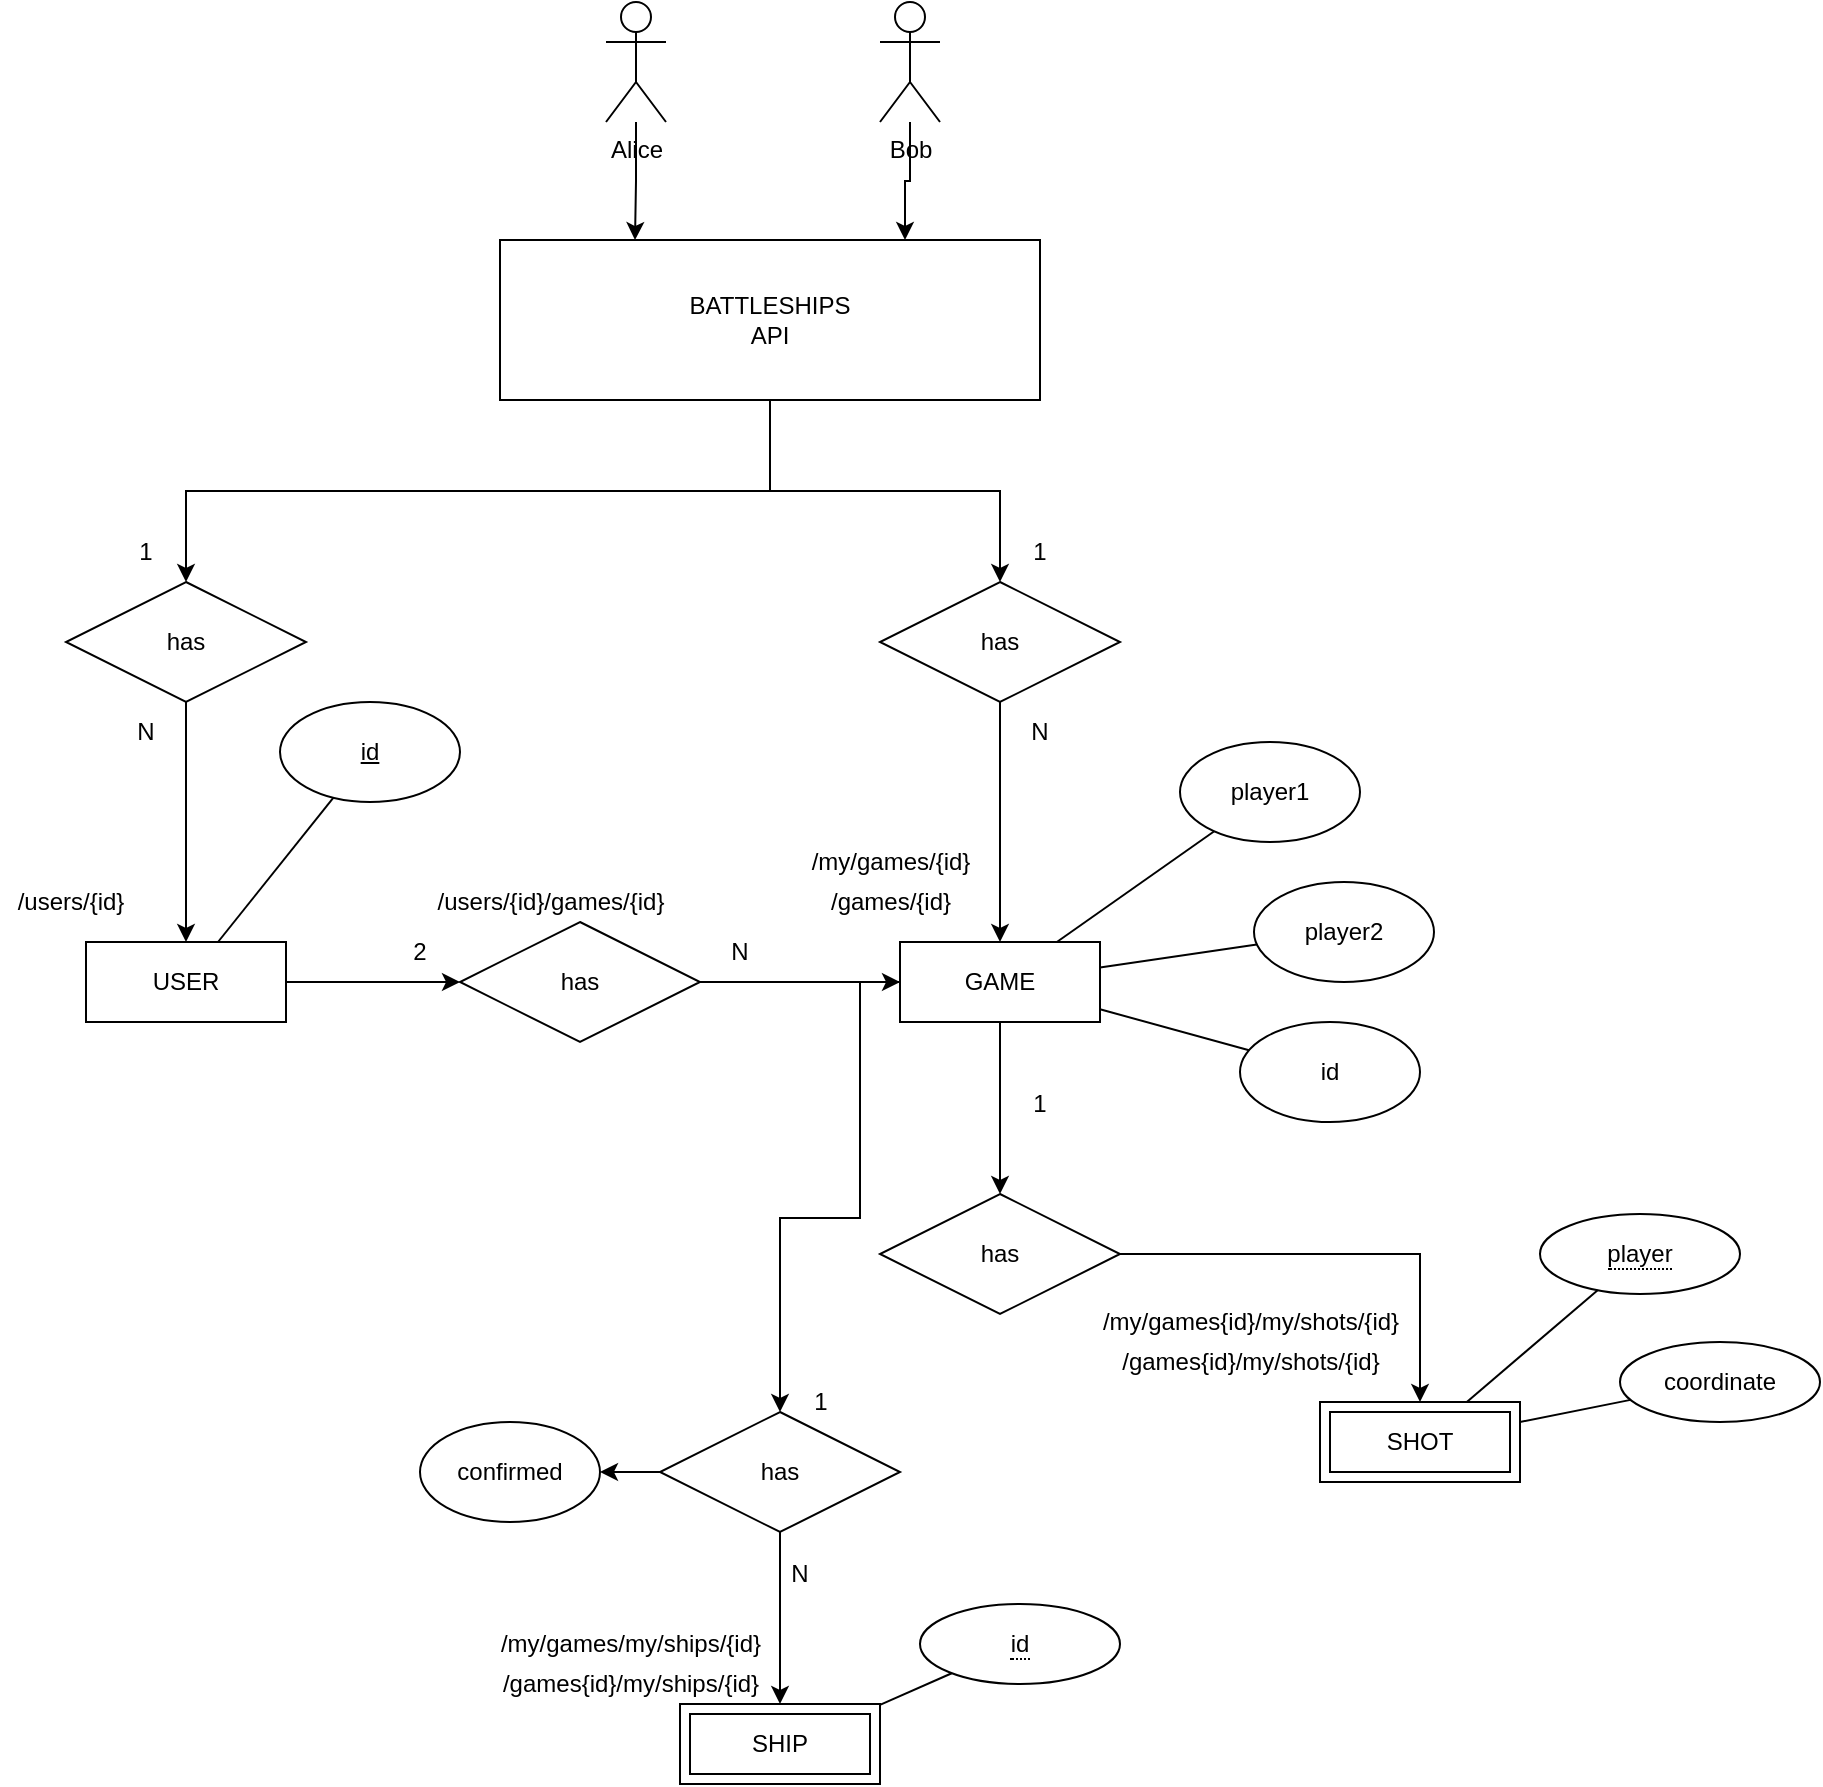 <mxfile version="15.5.4" type="embed"><diagram id="sa6Q3xUmAi24UDrEMSUv" name="Página-1"><mxGraphModel dx="2296" dy="2635" grid="1" gridSize="10" guides="1" tooltips="1" connect="1" arrows="1" fold="1" page="1" pageScale="1" pageWidth="827" pageHeight="1169" math="0" shadow="0"><root><mxCell id="0"/><mxCell id="1" parent="0"/><mxCell id="324" style="edgeStyle=orthogonalEdgeStyle;rounded=0;orthogonalLoop=1;jettySize=auto;html=1;entryX=0.75;entryY=0;entryDx=0;entryDy=0;" parent="1" source="321" target="323" edge="1"><mxGeometry relative="1" as="geometry"/></mxCell><mxCell id="321" value="Bob" style="shape=umlActor;verticalLabelPosition=bottom;verticalAlign=top;html=1;outlineConnect=0;" parent="1" vertex="1"><mxGeometry x="-690" y="-1340" width="30" height="60" as="geometry"/></mxCell><mxCell id="455" style="edgeStyle=orthogonalEdgeStyle;rounded=0;orthogonalLoop=1;jettySize=auto;html=1;exitX=0.5;exitY=1;exitDx=0;exitDy=0;" edge="1" parent="1" source="323" target="454"><mxGeometry relative="1" as="geometry"/></mxCell><mxCell id="458" style="edgeStyle=orthogonalEdgeStyle;rounded=0;orthogonalLoop=1;jettySize=auto;html=1;" edge="1" parent="1" source="323" target="457"><mxGeometry relative="1" as="geometry"/></mxCell><mxCell id="323" value="BATTLESHIPS &lt;br&gt;API" style="rounded=0;whiteSpace=wrap;html=1;" parent="1" vertex="1"><mxGeometry x="-880" y="-1221" width="270" height="80" as="geometry"/></mxCell><mxCell id="409" style="edgeStyle=orthogonalEdgeStyle;rounded=0;orthogonalLoop=1;jettySize=auto;html=1;entryX=0.25;entryY=0;entryDx=0;entryDy=0;" parent="1" source="406" target="323" edge="1"><mxGeometry relative="1" as="geometry"/></mxCell><mxCell id="406" value="Alice" style="shape=umlActor;verticalLabelPosition=bottom;verticalAlign=top;html=1;outlineConnect=0;" parent="1" vertex="1"><mxGeometry x="-827" y="-1340" width="30" height="60" as="geometry"/></mxCell><mxCell id="442" value="player1" style="ellipse;whiteSpace=wrap;html=1;" vertex="1" parent="1"><mxGeometry x="-540" y="-970" width="90" height="50" as="geometry"/></mxCell><mxCell id="443" value="player2" style="ellipse;whiteSpace=wrap;html=1;" vertex="1" parent="1"><mxGeometry x="-503" y="-900" width="90" height="50" as="geometry"/></mxCell><mxCell id="446" value="" style="endArrow=none;html=1;rounded=0;startArrow=none;" edge="1" parent="1" source="476" target="453"><mxGeometry width="50" height="50" relative="1" as="geometry"><mxPoint x="-720" y="-810" as="sourcePoint"/><mxPoint x="-570" y="-852" as="targetPoint"/></mxGeometry></mxCell><mxCell id="447" value="" style="endArrow=none;html=1;rounded=0;" edge="1" parent="1" source="442" target="453"><mxGeometry width="50" height="50" relative="1" as="geometry"><mxPoint x="-487.34" y="-856.532" as="sourcePoint"/><mxPoint x="-570" y="-828" as="targetPoint"/></mxGeometry></mxCell><mxCell id="448" value="" style="endArrow=none;html=1;rounded=0;" edge="1" parent="1" source="443" target="453"><mxGeometry width="50" height="50" relative="1" as="geometry"><mxPoint x="-478.24" y="-743.514" as="sourcePoint"/><mxPoint x="-582.857" y="-810" as="targetPoint"/></mxGeometry></mxCell><mxCell id="517" style="edgeStyle=orthogonalEdgeStyle;rounded=0;orthogonalLoop=1;jettySize=auto;html=1;" edge="1" parent="1" source="452" target="516"><mxGeometry relative="1" as="geometry"/></mxCell><mxCell id="452" value="USER" style="whiteSpace=wrap;html=1;align=center;" vertex="1" parent="1"><mxGeometry x="-1087" y="-870" width="100" height="40" as="geometry"/></mxCell><mxCell id="495" style="edgeStyle=orthogonalEdgeStyle;rounded=0;orthogonalLoop=1;jettySize=auto;html=1;" edge="1" parent="1" source="453" target="485"><mxGeometry relative="1" as="geometry"/></mxCell><mxCell id="453" value="GAME" style="whiteSpace=wrap;html=1;align=center;" vertex="1" parent="1"><mxGeometry x="-680" y="-870" width="100" height="40" as="geometry"/></mxCell><mxCell id="456" style="edgeStyle=orthogonalEdgeStyle;rounded=0;orthogonalLoop=1;jettySize=auto;html=1;" edge="1" parent="1" source="454" target="452"><mxGeometry relative="1" as="geometry"/></mxCell><mxCell id="454" value="has" style="shape=rhombus;perimeter=rhombusPerimeter;whiteSpace=wrap;html=1;align=center;" vertex="1" parent="1"><mxGeometry x="-1097" y="-1050" width="120" height="60" as="geometry"/></mxCell><mxCell id="459" style="edgeStyle=orthogonalEdgeStyle;rounded=0;orthogonalLoop=1;jettySize=auto;html=1;" edge="1" parent="1" source="457" target="453"><mxGeometry relative="1" as="geometry"/></mxCell><mxCell id="457" value="has" style="shape=rhombus;perimeter=rhombusPerimeter;whiteSpace=wrap;html=1;align=center;" vertex="1" parent="1"><mxGeometry x="-690" y="-1050" width="120" height="60" as="geometry"/></mxCell><mxCell id="460" value="N" style="text;html=1;strokeColor=none;fillColor=none;align=center;verticalAlign=middle;whiteSpace=wrap;rounded=0;" vertex="1" parent="1"><mxGeometry x="-1087" y="-990" width="60" height="30" as="geometry"/></mxCell><mxCell id="461" value="1" style="text;html=1;strokeColor=none;fillColor=none;align=center;verticalAlign=middle;whiteSpace=wrap;rounded=0;" vertex="1" parent="1"><mxGeometry x="-1087" y="-1080" width="60" height="30" as="geometry"/></mxCell><mxCell id="462" value="N" style="text;html=1;strokeColor=none;fillColor=none;align=center;verticalAlign=middle;whiteSpace=wrap;rounded=0;" vertex="1" parent="1"><mxGeometry x="-640" y="-990" width="60" height="30" as="geometry"/></mxCell><mxCell id="463" value="1" style="text;html=1;strokeColor=none;fillColor=none;align=center;verticalAlign=middle;whiteSpace=wrap;rounded=0;" vertex="1" parent="1"><mxGeometry x="-640" y="-1080" width="60" height="30" as="geometry"/></mxCell><mxCell id="470" style="edgeStyle=orthogonalEdgeStyle;rounded=0;orthogonalLoop=1;jettySize=auto;html=1;" edge="1" parent="1" source="468"><mxGeometry relative="1" as="geometry"><mxPoint x="-740" y="-489" as="targetPoint"/></mxGeometry></mxCell><mxCell id="484" style="edgeStyle=orthogonalEdgeStyle;rounded=0;orthogonalLoop=1;jettySize=auto;html=1;" edge="1" parent="1" source="468" target="483"><mxGeometry relative="1" as="geometry"/></mxCell><mxCell id="468" value="has" style="shape=rhombus;perimeter=rhombusPerimeter;whiteSpace=wrap;html=1;align=center;" vertex="1" parent="1"><mxGeometry x="-800" y="-635" width="120" height="60" as="geometry"/></mxCell><mxCell id="471" value="N" style="text;html=1;strokeColor=none;fillColor=none;align=center;verticalAlign=middle;whiteSpace=wrap;rounded=0;" vertex="1" parent="1"><mxGeometry x="-760" y="-569" width="60" height="30" as="geometry"/></mxCell><mxCell id="472" value="1" style="text;html=1;align=center;verticalAlign=middle;resizable=0;points=[];autosize=1;strokeColor=none;fillColor=none;" vertex="1" parent="1"><mxGeometry x="-730" y="-650" width="20" height="20" as="geometry"/></mxCell><mxCell id="473" value="id" style="ellipse;whiteSpace=wrap;html=1;fontStyle=4" vertex="1" parent="1"><mxGeometry x="-990" y="-990" width="90" height="50" as="geometry"/></mxCell><mxCell id="475" value="" style="endArrow=none;html=1;rounded=0;" edge="1" parent="1" source="452" target="473"><mxGeometry width="50" height="50" relative="1" as="geometry"><mxPoint x="-857.707" y="-1037.829" as="sourcePoint"/><mxPoint x="-891.818" y="-1020" as="targetPoint"/></mxGeometry></mxCell><mxCell id="476" value="id" style="ellipse;whiteSpace=wrap;html=1;" vertex="1" parent="1"><mxGeometry x="-510" y="-830" width="90" height="50" as="geometry"/></mxCell><mxCell id="480" value="" style="endArrow=none;html=1;rounded=0;" edge="1" parent="1" source="514"><mxGeometry width="50" height="50" relative="1" as="geometry"><mxPoint x="-662.086" y="-499.84" as="sourcePoint"/><mxPoint x="-690" y="-488.565" as="targetPoint"/></mxGeometry></mxCell><mxCell id="483" value="confirmed" style="ellipse;whiteSpace=wrap;html=1;" vertex="1" parent="1"><mxGeometry x="-920" y="-630" width="90" height="50" as="geometry"/></mxCell><mxCell id="487" style="edgeStyle=orthogonalEdgeStyle;rounded=0;orthogonalLoop=1;jettySize=auto;html=1;" edge="1" parent="1" source="485" target="508"><mxGeometry relative="1" as="geometry"><mxPoint x="-630" y="-624" as="targetPoint"/></mxGeometry></mxCell><mxCell id="485" value="has" style="shape=rhombus;perimeter=rhombusPerimeter;whiteSpace=wrap;html=1;align=center;" vertex="1" parent="1"><mxGeometry x="-690" y="-744" width="120" height="60" as="geometry"/></mxCell><mxCell id="490" value="1" style="text;html=1;strokeColor=none;fillColor=none;align=center;verticalAlign=middle;whiteSpace=wrap;rounded=0;" vertex="1" parent="1"><mxGeometry x="-640" y="-804" width="60" height="30" as="geometry"/></mxCell><mxCell id="501" style="edgeStyle=orthogonalEdgeStyle;rounded=0;orthogonalLoop=1;jettySize=auto;html=1;" edge="1" parent="1" source="453" target="468"><mxGeometry relative="1" as="geometry"><mxPoint x="-630" y="-584" as="sourcePoint"/><Array as="points"><mxPoint x="-700" y="-850"/><mxPoint x="-700" y="-732"/><mxPoint x="-740" y="-732"/></Array></mxGeometry></mxCell><mxCell id="497" value="/users/{id}" style="text;html=1;align=center;verticalAlign=middle;resizable=0;points=[];autosize=1;strokeColor=none;fillColor=none;" vertex="1" parent="1"><mxGeometry x="-1130" y="-900" width="70" height="20" as="geometry"/></mxCell><mxCell id="498" value="/games/{id}" style="text;html=1;align=center;verticalAlign=middle;resizable=0;points=[];autosize=1;strokeColor=none;fillColor=none;" vertex="1" parent="1"><mxGeometry x="-725" y="-900" width="80" height="20" as="geometry"/></mxCell><mxCell id="507" value="SHIP" style="shape=ext;margin=3;double=1;whiteSpace=wrap;html=1;align=center;" vertex="1" parent="1"><mxGeometry x="-790" y="-489" width="100" height="40" as="geometry"/></mxCell><mxCell id="508" value="SHOT" style="shape=ext;margin=3;double=1;whiteSpace=wrap;html=1;align=center;" vertex="1" parent="1"><mxGeometry x="-470" y="-640" width="100" height="40" as="geometry"/></mxCell><mxCell id="511" value="coordinate" style="ellipse;whiteSpace=wrap;html=1;align=center;" vertex="1" parent="1"><mxGeometry x="-320" y="-670" width="100" height="40" as="geometry"/></mxCell><mxCell id="512" value="" style="endArrow=none;html=1;rounded=0;startArrow=none;" edge="1" parent="1" source="511" target="508"><mxGeometry width="50" height="50" relative="1" as="geometry"><mxPoint x="-536.42" y="-641.103" as="sourcePoint"/><mxPoint x="-584.615" y="-614" as="targetPoint"/></mxGeometry></mxCell><mxCell id="514" value="&lt;span style=&quot;border-bottom: 1px dotted&quot;&gt;id&lt;/span&gt;" style="ellipse;whiteSpace=wrap;html=1;align=center;" vertex="1" parent="1"><mxGeometry x="-670" y="-539" width="100" height="40" as="geometry"/></mxCell><mxCell id="518" style="edgeStyle=orthogonalEdgeStyle;rounded=0;orthogonalLoop=1;jettySize=auto;html=1;" edge="1" parent="1" source="516" target="453"><mxGeometry relative="1" as="geometry"/></mxCell><mxCell id="516" value="has" style="shape=rhombus;perimeter=rhombusPerimeter;whiteSpace=wrap;html=1;align=center;" vertex="1" parent="1"><mxGeometry x="-900" y="-880" width="120" height="60" as="geometry"/></mxCell><mxCell id="519" value="N" style="text;html=1;strokeColor=none;fillColor=none;align=center;verticalAlign=middle;whiteSpace=wrap;rounded=0;" vertex="1" parent="1"><mxGeometry x="-790" y="-880" width="60" height="30" as="geometry"/></mxCell><mxCell id="520" value="2" style="text;html=1;strokeColor=none;fillColor=none;align=center;verticalAlign=middle;whiteSpace=wrap;rounded=0;" vertex="1" parent="1"><mxGeometry x="-950" y="-880" width="60" height="30" as="geometry"/></mxCell><mxCell id="522" value="/users/{id}/games/{id}" style="text;html=1;align=center;verticalAlign=middle;resizable=0;points=[];autosize=1;strokeColor=none;fillColor=none;" vertex="1" parent="1"><mxGeometry x="-920" y="-900" width="130" height="20" as="geometry"/></mxCell><mxCell id="523" value="&lt;span style=&quot;border-bottom: 1px dotted&quot;&gt;player&lt;/span&gt;" style="ellipse;whiteSpace=wrap;html=1;align=center;" vertex="1" parent="1"><mxGeometry x="-360" y="-734" width="100" height="40" as="geometry"/></mxCell><mxCell id="524" value="" style="endArrow=none;html=1;rounded=0;startArrow=none;" edge="1" parent="1" source="523" target="508"><mxGeometry width="50" height="50" relative="1" as="geometry"><mxPoint x="-304.721" y="-631.056" as="sourcePoint"/><mxPoint x="-360" y="-620" as="targetPoint"/></mxGeometry></mxCell><mxCell id="533" value="/games{id}/my/shots/{id}" style="text;html=1;align=center;verticalAlign=middle;resizable=0;points=[];autosize=1;strokeColor=none;fillColor=none;" vertex="1" parent="1"><mxGeometry x="-575" y="-670" width="140" height="20" as="geometry"/></mxCell><mxCell id="534" value="/games{id}/my/ships/{id}" style="text;html=1;align=center;verticalAlign=middle;resizable=0;points=[];autosize=1;strokeColor=none;fillColor=none;" vertex="1" parent="1"><mxGeometry x="-885" y="-509" width="140" height="20" as="geometry"/></mxCell><mxCell id="535" value="/my/games/{id}" style="text;html=1;align=center;verticalAlign=middle;resizable=0;points=[];autosize=1;strokeColor=none;fillColor=none;" vertex="1" parent="1"><mxGeometry x="-730" y="-920" width="90" height="20" as="geometry"/></mxCell><mxCell id="536" value="/my/games{id}/my/shots/{id}" style="text;html=1;align=center;verticalAlign=middle;resizable=0;points=[];autosize=1;strokeColor=none;fillColor=none;" vertex="1" parent="1"><mxGeometry x="-585" y="-690" width="160" height="20" as="geometry"/></mxCell><mxCell id="537" value="/my/games/my/ships/{id}" style="text;html=1;align=center;verticalAlign=middle;resizable=0;points=[];autosize=1;strokeColor=none;fillColor=none;" vertex="1" parent="1"><mxGeometry x="-890" y="-529" width="150" height="20" as="geometry"/></mxCell></root></mxGraphModel></diagram></mxfile>